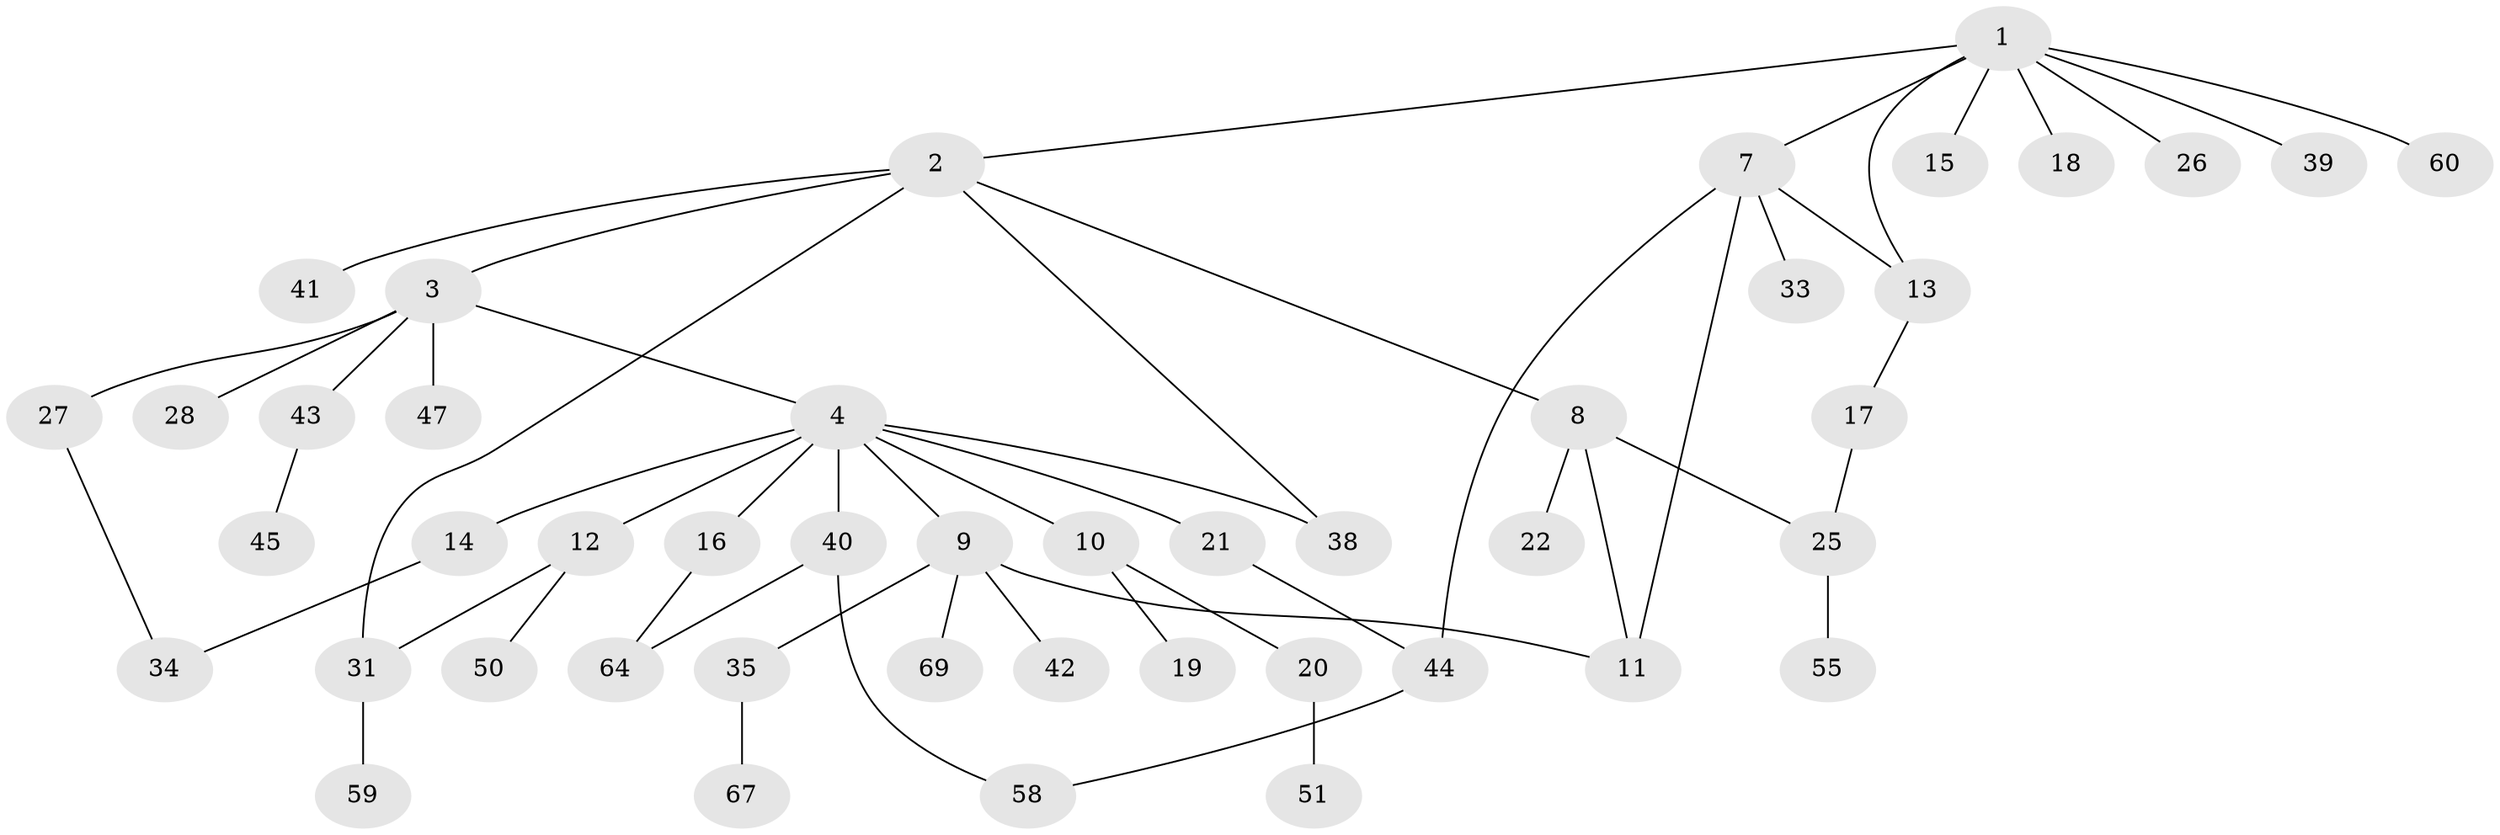 // original degree distribution, {9: 0.014492753623188406, 7: 0.028985507246376812, 6: 0.028985507246376812, 5: 0.014492753623188406, 1: 0.43478260869565216, 4: 0.07246376811594203, 3: 0.14492753623188406, 2: 0.2608695652173913}
// Generated by graph-tools (version 1.1) at 2025/10/02/27/25 16:10:53]
// undirected, 46 vertices, 55 edges
graph export_dot {
graph [start="1"]
  node [color=gray90,style=filled];
  1 [super="+36"];
  2 [super="+63"];
  3 [super="+6"];
  4 [super="+5"];
  7 [super="+66"];
  8 [super="+29"];
  9 [super="+56"];
  10 [super="+23"];
  11 [super="+32"];
  12 [super="+37"];
  13 [super="+48"];
  14;
  15;
  16 [super="+68"];
  17 [super="+24"];
  18 [super="+57"];
  19;
  20 [super="+30"];
  21;
  22;
  25 [super="+54"];
  26;
  27;
  28;
  31;
  33;
  34 [super="+52"];
  35 [super="+62"];
  38 [super="+61"];
  39;
  40 [super="+49"];
  41;
  42;
  43 [super="+53"];
  44 [super="+46"];
  45;
  47;
  50;
  51;
  55;
  58 [super="+65"];
  59;
  60;
  64;
  67;
  69;
  1 -- 2;
  1 -- 7;
  1 -- 13;
  1 -- 15;
  1 -- 18;
  1 -- 26;
  1 -- 39;
  1 -- 60;
  2 -- 3;
  2 -- 8;
  2 -- 31;
  2 -- 38;
  2 -- 41;
  3 -- 4;
  3 -- 27;
  3 -- 28;
  3 -- 43;
  3 -- 47;
  4 -- 9;
  4 -- 10;
  4 -- 12;
  4 -- 16;
  4 -- 21;
  4 -- 40;
  4 -- 14;
  4 -- 38;
  7 -- 33;
  7 -- 44;
  7 -- 13;
  7 -- 11;
  8 -- 11;
  8 -- 22;
  8 -- 25;
  9 -- 35;
  9 -- 42;
  9 -- 69;
  9 -- 11;
  10 -- 19;
  10 -- 20;
  12 -- 31;
  12 -- 50;
  13 -- 17;
  14 -- 34;
  16 -- 64;
  17 -- 25;
  20 -- 51;
  21 -- 44;
  25 -- 55;
  27 -- 34;
  31 -- 59;
  35 -- 67;
  40 -- 58;
  40 -- 64;
  43 -- 45;
  44 -- 58;
}
